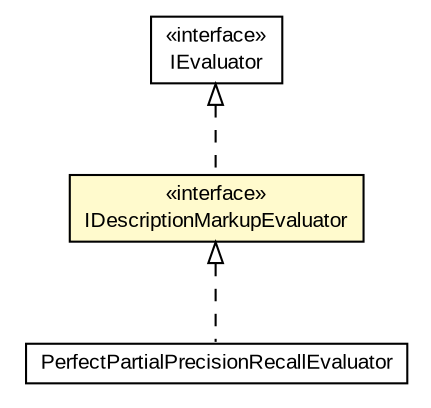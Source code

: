 #!/usr/local/bin/dot
#
# Class diagram 
# Generated by UMLGraph version R5_6-24-gf6e263 (http://www.umlgraph.org/)
#

digraph G {
	edge [fontname="arial",fontsize=10,labelfontname="arial",labelfontsize=10];
	node [fontname="arial",fontsize=10,shape=plaintext];
	nodesep=0.25;
	ranksep=0.5;
	// edu.arizona.biosemantics.semanticmarkup.eval.IEvaluator
	c73588 [label=<<table title="edu.arizona.biosemantics.semanticmarkup.eval.IEvaluator" border="0" cellborder="1" cellspacing="0" cellpadding="2" port="p" href="../../../../eval/IEvaluator.html">
		<tr><td><table border="0" cellspacing="0" cellpadding="1">
<tr><td align="center" balign="center"> &#171;interface&#187; </td></tr>
<tr><td align="center" balign="center"> IEvaluator </td></tr>
		</table></td></tr>
		</table>>, URL="../../../../eval/IEvaluator.html", fontname="arial", fontcolor="black", fontsize=10.0];
	// edu.arizona.biosemantics.semanticmarkup.markupelement.description.eval.io.IDescriptionMarkupEvaluator
	c73696 [label=<<table title="edu.arizona.biosemantics.semanticmarkup.markupelement.description.eval.io.IDescriptionMarkupEvaluator" border="0" cellborder="1" cellspacing="0" cellpadding="2" port="p" bgcolor="lemonChiffon" href="./IDescriptionMarkupEvaluator.html">
		<tr><td><table border="0" cellspacing="0" cellpadding="1">
<tr><td align="center" balign="center"> &#171;interface&#187; </td></tr>
<tr><td align="center" balign="center"> IDescriptionMarkupEvaluator </td></tr>
		</table></td></tr>
		</table>>, URL="./IDescriptionMarkupEvaluator.html", fontname="arial", fontcolor="black", fontsize=10.0];
	// edu.arizona.biosemantics.semanticmarkup.markupelement.description.eval.lib.PerfectPartialPrecisionRecallEvaluator
	c73698 [label=<<table title="edu.arizona.biosemantics.semanticmarkup.markupelement.description.eval.lib.PerfectPartialPrecisionRecallEvaluator" border="0" cellborder="1" cellspacing="0" cellpadding="2" port="p" href="../lib/PerfectPartialPrecisionRecallEvaluator.html">
		<tr><td><table border="0" cellspacing="0" cellpadding="1">
<tr><td align="center" balign="center"> PerfectPartialPrecisionRecallEvaluator </td></tr>
		</table></td></tr>
		</table>>, URL="../lib/PerfectPartialPrecisionRecallEvaluator.html", fontname="arial", fontcolor="black", fontsize=10.0];
	//edu.arizona.biosemantics.semanticmarkup.markupelement.description.eval.io.IDescriptionMarkupEvaluator implements edu.arizona.biosemantics.semanticmarkup.eval.IEvaluator
	c73588:p -> c73696:p [dir=back,arrowtail=empty,style=dashed];
	//edu.arizona.biosemantics.semanticmarkup.markupelement.description.eval.lib.PerfectPartialPrecisionRecallEvaluator implements edu.arizona.biosemantics.semanticmarkup.markupelement.description.eval.io.IDescriptionMarkupEvaluator
	c73696:p -> c73698:p [dir=back,arrowtail=empty,style=dashed];
}

